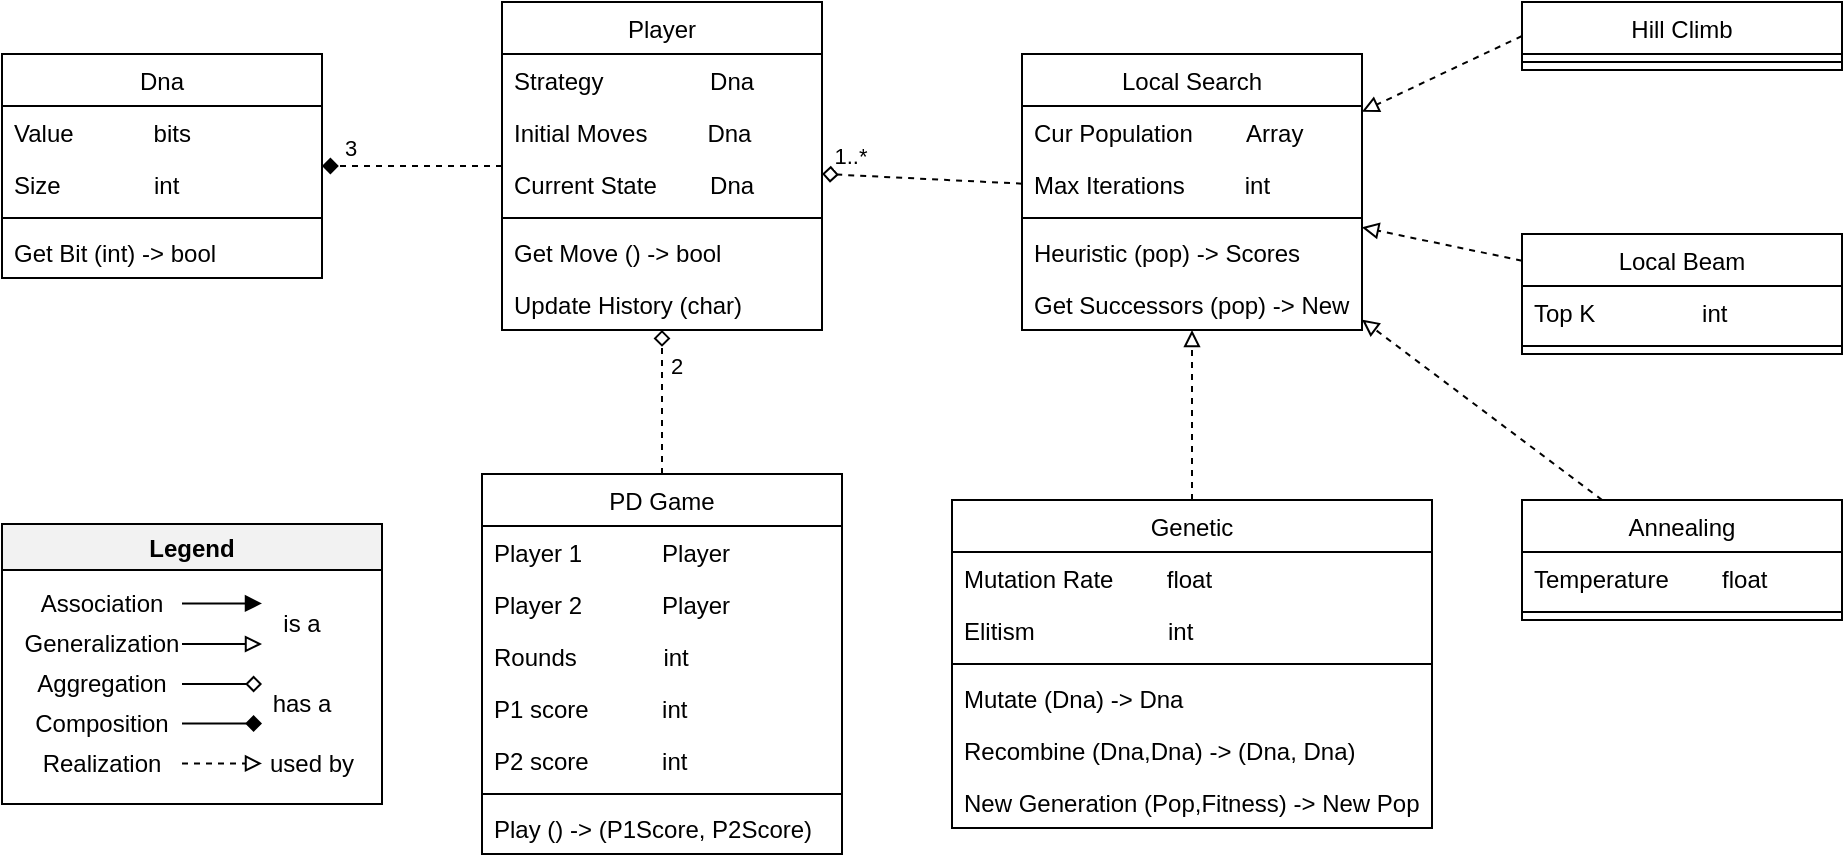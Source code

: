 <mxfile version="16.6.1" type="device"><diagram id="XdT711hHjqOZeOzt9KWi" name="Page-1"><mxGraphModel dx="1497" dy="813" grid="1" gridSize="10" guides="1" tooltips="1" connect="1" arrows="1" fold="1" page="1" pageScale="1" pageWidth="1600" pageHeight="900" math="0" shadow="0"><root><mxCell id="0"/><mxCell id="1" parent="0"/><mxCell id="vioMIkOvSrLJMP97WMdD-2" value="Dna" style="swimlane;fontStyle=0;align=center;verticalAlign=top;childLayout=stackLayout;horizontal=1;startSize=26;horizontalStack=0;resizeParent=1;resizeLast=0;collapsible=1;marginBottom=0;rounded=0;shadow=0;strokeWidth=1;" vertex="1" parent="1"><mxGeometry x="60" y="340" width="160" height="112" as="geometry"><mxRectangle x="230" y="140" width="160" height="26" as="alternateBounds"/></mxGeometry></mxCell><mxCell id="vioMIkOvSrLJMP97WMdD-3" value="Value            bits" style="text;align=left;verticalAlign=top;spacingLeft=4;spacingRight=4;overflow=hidden;rotatable=0;points=[[0,0.5],[1,0.5]];portConstraint=eastwest;" vertex="1" parent="vioMIkOvSrLJMP97WMdD-2"><mxGeometry y="26" width="160" height="26" as="geometry"/></mxCell><mxCell id="vioMIkOvSrLJMP97WMdD-4" value="Size              int" style="text;align=left;verticalAlign=top;spacingLeft=4;spacingRight=4;overflow=hidden;rotatable=0;points=[[0,0.5],[1,0.5]];portConstraint=eastwest;rounded=0;shadow=0;html=0;" vertex="1" parent="vioMIkOvSrLJMP97WMdD-2"><mxGeometry y="52" width="160" height="26" as="geometry"/></mxCell><mxCell id="vioMIkOvSrLJMP97WMdD-6" value="" style="line;html=1;strokeWidth=1;align=left;verticalAlign=middle;spacingTop=-1;spacingLeft=3;spacingRight=3;rotatable=0;labelPosition=right;points=[];portConstraint=eastwest;" vertex="1" parent="vioMIkOvSrLJMP97WMdD-2"><mxGeometry y="78" width="160" height="8" as="geometry"/></mxCell><mxCell id="vioMIkOvSrLJMP97WMdD-7" value="Get Bit (int) -&gt; bool" style="text;align=left;verticalAlign=top;spacingLeft=4;spacingRight=4;overflow=hidden;rotatable=0;points=[[0,0.5],[1,0.5]];portConstraint=eastwest;" vertex="1" parent="vioMIkOvSrLJMP97WMdD-2"><mxGeometry y="86" width="160" height="26" as="geometry"/></mxCell><mxCell id="vioMIkOvSrLJMP97WMdD-8" value="Player" style="swimlane;fontStyle=0;align=center;verticalAlign=top;childLayout=stackLayout;horizontal=1;startSize=26;horizontalStack=0;resizeParent=1;resizeLast=0;collapsible=1;marginBottom=0;rounded=0;shadow=0;strokeWidth=1;" vertex="1" parent="1"><mxGeometry x="310" y="314" width="160" height="164" as="geometry"><mxRectangle x="130" y="380" width="160" height="26" as="alternateBounds"/></mxGeometry></mxCell><mxCell id="vioMIkOvSrLJMP97WMdD-9" value="Strategy                Dna" style="text;align=left;verticalAlign=top;spacingLeft=4;spacingRight=4;overflow=hidden;rotatable=0;points=[[0,0.5],[1,0.5]];portConstraint=eastwest;" vertex="1" parent="vioMIkOvSrLJMP97WMdD-8"><mxGeometry y="26" width="160" height="26" as="geometry"/></mxCell><mxCell id="vioMIkOvSrLJMP97WMdD-10" value="Initial Moves         Dna" style="text;align=left;verticalAlign=top;spacingLeft=4;spacingRight=4;overflow=hidden;rotatable=0;points=[[0,0.5],[1,0.5]];portConstraint=eastwest;rounded=0;shadow=0;html=0;" vertex="1" parent="vioMIkOvSrLJMP97WMdD-8"><mxGeometry y="52" width="160" height="26" as="geometry"/></mxCell><mxCell id="vioMIkOvSrLJMP97WMdD-49" value="Current State        Dna" style="text;align=left;verticalAlign=top;spacingLeft=4;spacingRight=4;overflow=hidden;rotatable=0;points=[[0,0.5],[1,0.5]];portConstraint=eastwest;rounded=0;shadow=0;html=0;" vertex="1" parent="vioMIkOvSrLJMP97WMdD-8"><mxGeometry y="78" width="160" height="26" as="geometry"/></mxCell><mxCell id="vioMIkOvSrLJMP97WMdD-11" value="" style="line;html=1;strokeWidth=1;align=left;verticalAlign=middle;spacingTop=-1;spacingLeft=3;spacingRight=3;rotatable=0;labelPosition=right;points=[];portConstraint=eastwest;" vertex="1" parent="vioMIkOvSrLJMP97WMdD-8"><mxGeometry y="104" width="160" height="8" as="geometry"/></mxCell><mxCell id="vioMIkOvSrLJMP97WMdD-12" value="Get Move () -&gt; bool" style="text;align=left;verticalAlign=top;spacingLeft=4;spacingRight=4;overflow=hidden;rotatable=0;points=[[0,0.5],[1,0.5]];portConstraint=eastwest;fontStyle=0" vertex="1" parent="vioMIkOvSrLJMP97WMdD-8"><mxGeometry y="112" width="160" height="26" as="geometry"/></mxCell><mxCell id="vioMIkOvSrLJMP97WMdD-13" value="Update History (char)" style="text;align=left;verticalAlign=top;spacingLeft=4;spacingRight=4;overflow=hidden;rotatable=0;points=[[0,0.5],[1,0.5]];portConstraint=eastwest;" vertex="1" parent="vioMIkOvSrLJMP97WMdD-8"><mxGeometry y="138" width="160" height="26" as="geometry"/></mxCell><mxCell id="vioMIkOvSrLJMP97WMdD-63" style="edgeStyle=none;rounded=0;orthogonalLoop=1;jettySize=auto;html=1;dashed=1;endArrow=diamond;endFill=0;strokeWidth=1;" edge="1" parent="1" source="vioMIkOvSrLJMP97WMdD-15" target="vioMIkOvSrLJMP97WMdD-8"><mxGeometry relative="1" as="geometry"/></mxCell><mxCell id="vioMIkOvSrLJMP97WMdD-64" value="1..*" style="edgeLabel;html=1;align=center;verticalAlign=middle;resizable=0;points=[];" vertex="1" connectable="0" parent="vioMIkOvSrLJMP97WMdD-63"><mxGeometry x="0.585" y="-3" relative="1" as="geometry"><mxPoint x="-7" y="-7" as="offset"/></mxGeometry></mxCell><mxCell id="vioMIkOvSrLJMP97WMdD-15" value="Local Search" style="swimlane;fontStyle=0;align=center;verticalAlign=top;childLayout=stackLayout;horizontal=1;startSize=26;horizontalStack=0;resizeParent=1;resizeLast=0;collapsible=1;marginBottom=0;rounded=0;shadow=0;strokeWidth=1;" vertex="1" parent="1"><mxGeometry x="570" y="340" width="170" height="138" as="geometry"><mxRectangle x="340" y="380" width="170" height="26" as="alternateBounds"/></mxGeometry></mxCell><mxCell id="vioMIkOvSrLJMP97WMdD-16" value="Cur Population        Array" style="text;align=left;verticalAlign=top;spacingLeft=4;spacingRight=4;overflow=hidden;rotatable=0;points=[[0,0.5],[1,0.5]];portConstraint=eastwest;" vertex="1" parent="vioMIkOvSrLJMP97WMdD-15"><mxGeometry y="26" width="170" height="26" as="geometry"/></mxCell><mxCell id="vioMIkOvSrLJMP97WMdD-85" value="Max Iterations         int" style="text;align=left;verticalAlign=top;spacingLeft=4;spacingRight=4;overflow=hidden;rotatable=0;points=[[0,0.5],[1,0.5]];portConstraint=eastwest;" vertex="1" parent="vioMIkOvSrLJMP97WMdD-15"><mxGeometry y="52" width="170" height="26" as="geometry"/></mxCell><mxCell id="vioMIkOvSrLJMP97WMdD-17" value="" style="line;html=1;strokeWidth=1;align=left;verticalAlign=middle;spacingTop=-1;spacingLeft=3;spacingRight=3;rotatable=0;labelPosition=right;points=[];portConstraint=eastwest;" vertex="1" parent="vioMIkOvSrLJMP97WMdD-15"><mxGeometry y="78" width="170" height="8" as="geometry"/></mxCell><mxCell id="vioMIkOvSrLJMP97WMdD-61" value="Heuristic (pop) -&gt; Scores" style="text;align=left;verticalAlign=top;spacingLeft=4;spacingRight=4;overflow=hidden;rotatable=0;points=[[0,0.5],[1,0.5]];portConstraint=eastwest;" vertex="1" parent="vioMIkOvSrLJMP97WMdD-15"><mxGeometry y="86" width="170" height="26" as="geometry"/></mxCell><mxCell id="vioMIkOvSrLJMP97WMdD-62" value="Get Successors (pop) -&gt; New Pop" style="text;align=left;verticalAlign=top;spacingLeft=4;spacingRight=4;overflow=hidden;rotatable=0;points=[[0,0.5],[1,0.5]];portConstraint=eastwest;" vertex="1" parent="vioMIkOvSrLJMP97WMdD-15"><mxGeometry y="112" width="170" height="26" as="geometry"/></mxCell><mxCell id="vioMIkOvSrLJMP97WMdD-54" style="edgeStyle=none;rounded=0;orthogonalLoop=1;jettySize=auto;html=1;dashed=1;endArrow=diamond;endFill=0;strokeWidth=1;" edge="1" parent="1" source="vioMIkOvSrLJMP97WMdD-19" target="vioMIkOvSrLJMP97WMdD-8"><mxGeometry relative="1" as="geometry"/></mxCell><mxCell id="vioMIkOvSrLJMP97WMdD-65" value="2" style="edgeLabel;html=1;align=center;verticalAlign=middle;resizable=0;points=[];" vertex="1" connectable="0" parent="vioMIkOvSrLJMP97WMdD-54"><mxGeometry x="0.428" y="2" relative="1" as="geometry"><mxPoint x="9" y="-3" as="offset"/></mxGeometry></mxCell><mxCell id="vioMIkOvSrLJMP97WMdD-19" value="PD Game" style="swimlane;fontStyle=0;align=center;verticalAlign=top;childLayout=stackLayout;horizontal=1;startSize=26;horizontalStack=0;resizeParent=1;resizeLast=0;collapsible=1;marginBottom=0;rounded=0;shadow=0;strokeWidth=1;" vertex="1" parent="1"><mxGeometry x="300" y="550" width="180" height="190" as="geometry"><mxRectangle x="550" y="140" width="160" height="26" as="alternateBounds"/></mxGeometry></mxCell><mxCell id="vioMIkOvSrLJMP97WMdD-20" value="Player 1            Player" style="text;align=left;verticalAlign=top;spacingLeft=4;spacingRight=4;overflow=hidden;rotatable=0;points=[[0,0.5],[1,0.5]];portConstraint=eastwest;" vertex="1" parent="vioMIkOvSrLJMP97WMdD-19"><mxGeometry y="26" width="180" height="26" as="geometry"/></mxCell><mxCell id="vioMIkOvSrLJMP97WMdD-21" value="Player 2            Player" style="text;align=left;verticalAlign=top;spacingLeft=4;spacingRight=4;overflow=hidden;rotatable=0;points=[[0,0.5],[1,0.5]];portConstraint=eastwest;rounded=0;shadow=0;html=0;" vertex="1" parent="vioMIkOvSrLJMP97WMdD-19"><mxGeometry y="52" width="180" height="26" as="geometry"/></mxCell><mxCell id="vioMIkOvSrLJMP97WMdD-22" value="Rounds             int" style="text;align=left;verticalAlign=top;spacingLeft=4;spacingRight=4;overflow=hidden;rotatable=0;points=[[0,0.5],[1,0.5]];portConstraint=eastwest;rounded=0;shadow=0;html=0;" vertex="1" parent="vioMIkOvSrLJMP97WMdD-19"><mxGeometry y="78" width="180" height="26" as="geometry"/></mxCell><mxCell id="vioMIkOvSrLJMP97WMdD-23" value="P1 score           int" style="text;align=left;verticalAlign=top;spacingLeft=4;spacingRight=4;overflow=hidden;rotatable=0;points=[[0,0.5],[1,0.5]];portConstraint=eastwest;rounded=0;shadow=0;html=0;" vertex="1" parent="vioMIkOvSrLJMP97WMdD-19"><mxGeometry y="104" width="180" height="26" as="geometry"/></mxCell><mxCell id="vioMIkOvSrLJMP97WMdD-24" value="P2 score           int" style="text;align=left;verticalAlign=top;spacingLeft=4;spacingRight=4;overflow=hidden;rotatable=0;points=[[0,0.5],[1,0.5]];portConstraint=eastwest;rounded=0;shadow=0;html=0;" vertex="1" parent="vioMIkOvSrLJMP97WMdD-19"><mxGeometry y="130" width="180" height="26" as="geometry"/></mxCell><mxCell id="vioMIkOvSrLJMP97WMdD-25" value="" style="line;html=1;strokeWidth=1;align=left;verticalAlign=middle;spacingTop=-1;spacingLeft=3;spacingRight=3;rotatable=0;labelPosition=right;points=[];portConstraint=eastwest;" vertex="1" parent="vioMIkOvSrLJMP97WMdD-19"><mxGeometry y="156" width="180" height="8" as="geometry"/></mxCell><mxCell id="vioMIkOvSrLJMP97WMdD-26" value="Play () -&gt; (P1Score, P2Score)" style="text;align=left;verticalAlign=top;spacingLeft=4;spacingRight=4;overflow=hidden;rotatable=0;points=[[0,0.5],[1,0.5]];portConstraint=eastwest;" vertex="1" parent="vioMIkOvSrLJMP97WMdD-19"><mxGeometry y="164" width="180" height="26" as="geometry"/></mxCell><mxCell id="vioMIkOvSrLJMP97WMdD-52" style="rounded=0;orthogonalLoop=1;jettySize=auto;html=1;dashed=1;endArrow=diamond;endFill=1;strokeWidth=1;" edge="1" parent="1" source="vioMIkOvSrLJMP97WMdD-8" target="vioMIkOvSrLJMP97WMdD-2"><mxGeometry relative="1" as="geometry"/></mxCell><mxCell id="vioMIkOvSrLJMP97WMdD-66" value="3" style="edgeLabel;html=1;align=center;verticalAlign=middle;resizable=0;points=[];" vertex="1" connectable="0" parent="vioMIkOvSrLJMP97WMdD-52"><mxGeometry x="0.6" y="-1" relative="1" as="geometry"><mxPoint x="-4" y="-8" as="offset"/></mxGeometry></mxCell><mxCell id="vioMIkOvSrLJMP97WMdD-73" style="edgeStyle=none;rounded=0;orthogonalLoop=1;jettySize=auto;html=1;dashed=1;endArrow=block;endFill=0;strokeWidth=1;exitX=0;exitY=0.5;exitDx=0;exitDy=0;" edge="1" parent="1" source="vioMIkOvSrLJMP97WMdD-55" target="vioMIkOvSrLJMP97WMdD-15"><mxGeometry relative="1" as="geometry"/></mxCell><mxCell id="vioMIkOvSrLJMP97WMdD-55" value="Hill Climb" style="swimlane;fontStyle=0;align=center;verticalAlign=top;childLayout=stackLayout;horizontal=1;startSize=26;horizontalStack=0;resizeParent=1;resizeLast=0;collapsible=1;marginBottom=0;rounded=0;shadow=0;strokeWidth=1;" vertex="1" parent="1"><mxGeometry x="820" y="314" width="160" height="34" as="geometry"><mxRectangle x="340" y="380" width="170" height="26" as="alternateBounds"/></mxGeometry></mxCell><mxCell id="vioMIkOvSrLJMP97WMdD-57" value="" style="line;html=1;strokeWidth=1;align=left;verticalAlign=middle;spacingTop=-1;spacingLeft=3;spacingRight=3;rotatable=0;labelPosition=right;points=[];portConstraint=eastwest;" vertex="1" parent="vioMIkOvSrLJMP97WMdD-55"><mxGeometry y="26" width="160" height="8" as="geometry"/></mxCell><mxCell id="vioMIkOvSrLJMP97WMdD-75" style="edgeStyle=none;rounded=0;orthogonalLoop=1;jettySize=auto;html=1;dashed=1;endArrow=block;endFill=0;strokeWidth=1;" edge="1" parent="1" source="vioMIkOvSrLJMP97WMdD-67" target="vioMIkOvSrLJMP97WMdD-15"><mxGeometry relative="1" as="geometry"/></mxCell><mxCell id="vioMIkOvSrLJMP97WMdD-67" value="Local Beam" style="swimlane;fontStyle=0;align=center;verticalAlign=top;childLayout=stackLayout;horizontal=1;startSize=26;horizontalStack=0;resizeParent=1;resizeLast=0;collapsible=1;marginBottom=0;rounded=0;shadow=0;strokeWidth=1;" vertex="1" parent="1"><mxGeometry x="820" y="430" width="160" height="60" as="geometry"><mxRectangle x="340" y="380" width="170" height="26" as="alternateBounds"/></mxGeometry></mxCell><mxCell id="vioMIkOvSrLJMP97WMdD-78" value="Top K                int" style="text;align=left;verticalAlign=top;spacingLeft=4;spacingRight=4;overflow=hidden;rotatable=0;points=[[0,0.5],[1,0.5]];portConstraint=eastwest;" vertex="1" parent="vioMIkOvSrLJMP97WMdD-67"><mxGeometry y="26" width="160" height="26" as="geometry"/></mxCell><mxCell id="vioMIkOvSrLJMP97WMdD-69" value="" style="line;html=1;strokeWidth=1;align=left;verticalAlign=middle;spacingTop=-1;spacingLeft=3;spacingRight=3;rotatable=0;labelPosition=right;points=[];portConstraint=eastwest;" vertex="1" parent="vioMIkOvSrLJMP97WMdD-67"><mxGeometry y="52" width="160" height="8" as="geometry"/></mxCell><mxCell id="vioMIkOvSrLJMP97WMdD-74" value="Legend" style="swimlane;fillColor=#F2F2F2;" vertex="1" parent="1"><mxGeometry x="60" y="575" width="190" height="140" as="geometry"/></mxCell><mxCell id="vioMIkOvSrLJMP97WMdD-32" value="" style="endArrow=diamond;html=1;rounded=0;endFill=0;" edge="1" parent="vioMIkOvSrLJMP97WMdD-74"><mxGeometry width="50" height="50" relative="1" as="geometry"><mxPoint x="90" y="80" as="sourcePoint"/><mxPoint x="130" y="80" as="targetPoint"/></mxGeometry></mxCell><mxCell id="vioMIkOvSrLJMP97WMdD-33" value="has a" style="text;html=1;strokeColor=none;fillColor=none;align=center;verticalAlign=middle;whiteSpace=wrap;rounded=0;" vertex="1" parent="vioMIkOvSrLJMP97WMdD-74"><mxGeometry x="130" y="80" width="40" height="20" as="geometry"/></mxCell><mxCell id="vioMIkOvSrLJMP97WMdD-34" value="" style="endArrow=block;html=1;rounded=0;endFill=1;strokeWidth=1;" edge="1" parent="vioMIkOvSrLJMP97WMdD-74"><mxGeometry width="50" height="50" relative="1" as="geometry"><mxPoint x="90.0" y="39.74" as="sourcePoint"/><mxPoint x="130.0" y="39.74" as="targetPoint"/></mxGeometry></mxCell><mxCell id="vioMIkOvSrLJMP97WMdD-35" value="is a" style="text;html=1;strokeColor=none;fillColor=none;align=center;verticalAlign=middle;whiteSpace=wrap;rounded=0;" vertex="1" parent="vioMIkOvSrLJMP97WMdD-74"><mxGeometry x="130" y="40" width="40" height="20" as="geometry"/></mxCell><mxCell id="vioMIkOvSrLJMP97WMdD-36" value="Association" style="text;html=1;strokeColor=none;fillColor=none;align=center;verticalAlign=middle;whiteSpace=wrap;rounded=0;" vertex="1" parent="vioMIkOvSrLJMP97WMdD-74"><mxGeometry x="10" y="30" width="80" height="20" as="geometry"/></mxCell><mxCell id="vioMIkOvSrLJMP97WMdD-39" value="Aggregation" style="text;html=1;strokeColor=none;fillColor=none;align=center;verticalAlign=middle;whiteSpace=wrap;rounded=0;" vertex="1" parent="vioMIkOvSrLJMP97WMdD-74"><mxGeometry x="10" y="70" width="80" height="20" as="geometry"/></mxCell><mxCell id="vioMIkOvSrLJMP97WMdD-40" value="Generalization" style="text;html=1;strokeColor=none;fillColor=none;align=center;verticalAlign=middle;whiteSpace=wrap;rounded=0;" vertex="1" parent="vioMIkOvSrLJMP97WMdD-74"><mxGeometry x="10" y="50" width="80" height="20" as="geometry"/></mxCell><mxCell id="vioMIkOvSrLJMP97WMdD-41" value="" style="endArrow=block;html=1;rounded=0;endFill=0;" edge="1" parent="vioMIkOvSrLJMP97WMdD-74"><mxGeometry width="50" height="50" relative="1" as="geometry"><mxPoint x="90.0" y="60" as="sourcePoint"/><mxPoint x="130.0" y="60" as="targetPoint"/></mxGeometry></mxCell><mxCell id="vioMIkOvSrLJMP97WMdD-42" value="Realization" style="text;html=1;strokeColor=none;fillColor=none;align=center;verticalAlign=middle;whiteSpace=wrap;rounded=0;" vertex="1" parent="vioMIkOvSrLJMP97WMdD-74"><mxGeometry x="10" y="110" width="80" height="20" as="geometry"/></mxCell><mxCell id="vioMIkOvSrLJMP97WMdD-43" value="" style="endArrow=block;html=1;rounded=0;endFill=0;dashed=1;" edge="1" parent="vioMIkOvSrLJMP97WMdD-74"><mxGeometry width="50" height="50" relative="1" as="geometry"><mxPoint x="90.0" y="119.74" as="sourcePoint"/><mxPoint x="130.0" y="119.74" as="targetPoint"/></mxGeometry></mxCell><mxCell id="vioMIkOvSrLJMP97WMdD-44" value="used by" style="text;html=1;strokeColor=none;fillColor=none;align=center;verticalAlign=middle;whiteSpace=wrap;rounded=0;" vertex="1" parent="vioMIkOvSrLJMP97WMdD-74"><mxGeometry x="130" y="110" width="50" height="20" as="geometry"/></mxCell><mxCell id="vioMIkOvSrLJMP97WMdD-45" value="" style="endArrow=diamond;html=1;rounded=0;endFill=1;" edge="1" parent="vioMIkOvSrLJMP97WMdD-74"><mxGeometry width="50" height="50" relative="1" as="geometry"><mxPoint x="90.0" y="99.74" as="sourcePoint"/><mxPoint x="130.0" y="99.74" as="targetPoint"/></mxGeometry></mxCell><mxCell id="vioMIkOvSrLJMP97WMdD-46" value="Composition" style="text;html=1;strokeColor=none;fillColor=none;align=center;verticalAlign=middle;whiteSpace=wrap;rounded=0;" vertex="1" parent="vioMIkOvSrLJMP97WMdD-74"><mxGeometry x="10" y="90" width="80" height="20" as="geometry"/></mxCell><mxCell id="vioMIkOvSrLJMP97WMdD-80" style="edgeStyle=none;rounded=0;orthogonalLoop=1;jettySize=auto;html=1;dashed=1;endArrow=block;endFill=0;strokeWidth=1;" edge="1" parent="1" source="vioMIkOvSrLJMP97WMdD-76" target="vioMIkOvSrLJMP97WMdD-15"><mxGeometry relative="1" as="geometry"/></mxCell><mxCell id="vioMIkOvSrLJMP97WMdD-76" value="Annealing" style="swimlane;fontStyle=0;align=center;verticalAlign=top;childLayout=stackLayout;horizontal=1;startSize=26;horizontalStack=0;resizeParent=1;resizeLast=0;collapsible=1;marginBottom=0;rounded=0;shadow=0;strokeWidth=1;" vertex="1" parent="1"><mxGeometry x="820" y="563" width="160" height="60" as="geometry"><mxRectangle x="340" y="380" width="170" height="26" as="alternateBounds"/></mxGeometry></mxCell><mxCell id="vioMIkOvSrLJMP97WMdD-79" value="Temperature        float" style="text;align=left;verticalAlign=top;spacingLeft=4;spacingRight=4;overflow=hidden;rotatable=0;points=[[0,0.5],[1,0.5]];portConstraint=eastwest;" vertex="1" parent="vioMIkOvSrLJMP97WMdD-76"><mxGeometry y="26" width="160" height="26" as="geometry"/></mxCell><mxCell id="vioMIkOvSrLJMP97WMdD-77" value="" style="line;html=1;strokeWidth=1;align=left;verticalAlign=middle;spacingTop=-1;spacingLeft=3;spacingRight=3;rotatable=0;labelPosition=right;points=[];portConstraint=eastwest;" vertex="1" parent="vioMIkOvSrLJMP97WMdD-76"><mxGeometry y="52" width="160" height="8" as="geometry"/></mxCell><mxCell id="vioMIkOvSrLJMP97WMdD-89" style="edgeStyle=none;rounded=0;orthogonalLoop=1;jettySize=auto;html=1;dashed=1;endArrow=block;endFill=0;strokeWidth=1;" edge="1" parent="1" source="vioMIkOvSrLJMP97WMdD-81" target="vioMIkOvSrLJMP97WMdD-15"><mxGeometry relative="1" as="geometry"/></mxCell><mxCell id="vioMIkOvSrLJMP97WMdD-81" value="Genetic" style="swimlane;fontStyle=0;align=center;verticalAlign=top;childLayout=stackLayout;horizontal=1;startSize=26;horizontalStack=0;resizeParent=1;resizeLast=0;collapsible=1;marginBottom=0;rounded=0;shadow=0;strokeWidth=1;" vertex="1" parent="1"><mxGeometry x="535" y="563" width="240" height="164" as="geometry"><mxRectangle x="340" y="380" width="170" height="26" as="alternateBounds"/></mxGeometry></mxCell><mxCell id="vioMIkOvSrLJMP97WMdD-82" value="Mutation Rate        float" style="text;align=left;verticalAlign=top;spacingLeft=4;spacingRight=4;overflow=hidden;rotatable=0;points=[[0,0.5],[1,0.5]];portConstraint=eastwest;" vertex="1" parent="vioMIkOvSrLJMP97WMdD-81"><mxGeometry y="26" width="240" height="26" as="geometry"/></mxCell><mxCell id="vioMIkOvSrLJMP97WMdD-84" value="Elitism                    int" style="text;align=left;verticalAlign=top;spacingLeft=4;spacingRight=4;overflow=hidden;rotatable=0;points=[[0,0.5],[1,0.5]];portConstraint=eastwest;" vertex="1" parent="vioMIkOvSrLJMP97WMdD-81"><mxGeometry y="52" width="240" height="26" as="geometry"/></mxCell><mxCell id="vioMIkOvSrLJMP97WMdD-83" value="" style="line;html=1;strokeWidth=1;align=left;verticalAlign=middle;spacingTop=-1;spacingLeft=3;spacingRight=3;rotatable=0;labelPosition=right;points=[];portConstraint=eastwest;" vertex="1" parent="vioMIkOvSrLJMP97WMdD-81"><mxGeometry y="78" width="240" height="8" as="geometry"/></mxCell><mxCell id="vioMIkOvSrLJMP97WMdD-86" value="Mutate (Dna) -&gt; Dna" style="text;align=left;verticalAlign=top;spacingLeft=4;spacingRight=4;overflow=hidden;rotatable=0;points=[[0,0.5],[1,0.5]];portConstraint=eastwest;" vertex="1" parent="vioMIkOvSrLJMP97WMdD-81"><mxGeometry y="86" width="240" height="26" as="geometry"/></mxCell><mxCell id="vioMIkOvSrLJMP97WMdD-87" value="Recombine (Dna,Dna) -&gt; (Dna, Dna)" style="text;align=left;verticalAlign=top;spacingLeft=4;spacingRight=4;overflow=hidden;rotatable=0;points=[[0,0.5],[1,0.5]];portConstraint=eastwest;" vertex="1" parent="vioMIkOvSrLJMP97WMdD-81"><mxGeometry y="112" width="240" height="26" as="geometry"/></mxCell><mxCell id="vioMIkOvSrLJMP97WMdD-88" value="New Generation (Pop,Fitness) -&gt; New Pop" style="text;align=left;verticalAlign=top;spacingLeft=4;spacingRight=4;overflow=hidden;rotatable=0;points=[[0,0.5],[1,0.5]];portConstraint=eastwest;" vertex="1" parent="vioMIkOvSrLJMP97WMdD-81"><mxGeometry y="138" width="240" height="26" as="geometry"/></mxCell></root></mxGraphModel></diagram></mxfile>